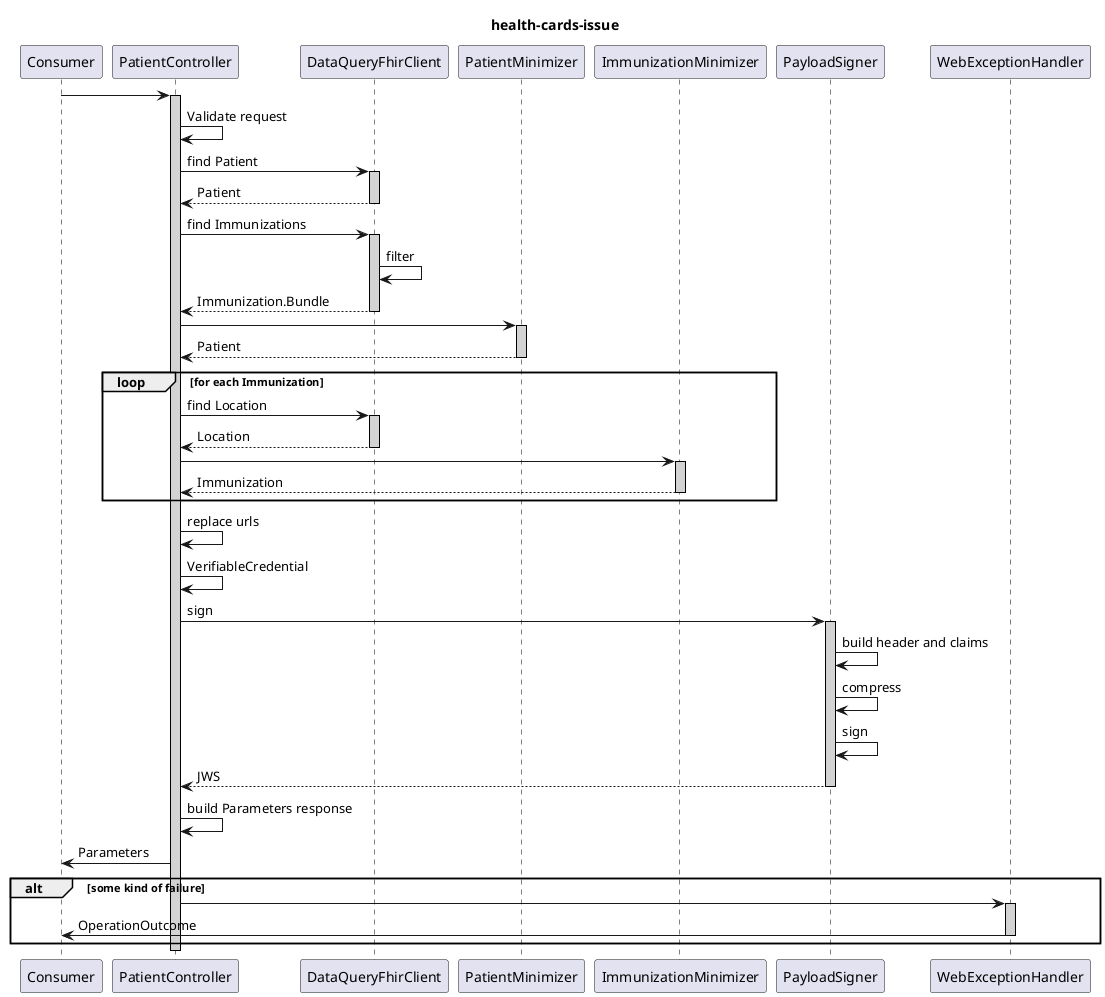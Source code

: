 @startuml

title "health-cards-issue"

skinparam shadowing false
skinparam sequence {
  LifeLineBorderColor Black
  LifeLineBackgroundColor lightgrey
}

participant Consumer
participant PatientController
participant DataQueryFhirClient
participant PatientMinimizer
participant ImmunizationMinimizer
participant PayloadSigner
participant WebExceptionHandler

Consumer -> PatientController
activate PatientController
  PatientController -> PatientController : Validate request
  PatientController -> DataQueryFhirClient : find Patient
  activate DataQueryFhirClient
    return Patient
  PatientController -> DataQueryFhirClient : find Immunizations
  activate DataQueryFhirClient
    DataQueryFhirClient -> DataQueryFhirClient : filter
    return Immunization.Bundle
  PatientController -> PatientMinimizer
  activate PatientMinimizer
    return Patient
  
  loop for each Immunization
    PatientController -> DataQueryFhirClient : find Location
    activate DataQueryFhirClient
      return Location
    PatientController -> ImmunizationMinimizer
    activate ImmunizationMinimizer
      return Immunization
  end

  PatientController -> PatientController : replace urls
  PatientController -> PatientController : VerifiableCredential
  PatientController -> PayloadSigner : sign
  activate PayloadSigner
      PayloadSigner -> PayloadSigner : build header and claims
      PayloadSigner -> PayloadSigner : compress
      PayloadSigner -> PayloadSigner : sign
    return JWS
  
  PatientController -> PatientController : build Parameters response

  PatientController -> Consumer : Parameters

  alt some kind of failure
  PatientController -> WebExceptionHandler
  activate WebExceptionHandler
    WebExceptionHandler -> Consumer : OperationOutcome
    deactivate

  end

  
deactivate


@enduml
